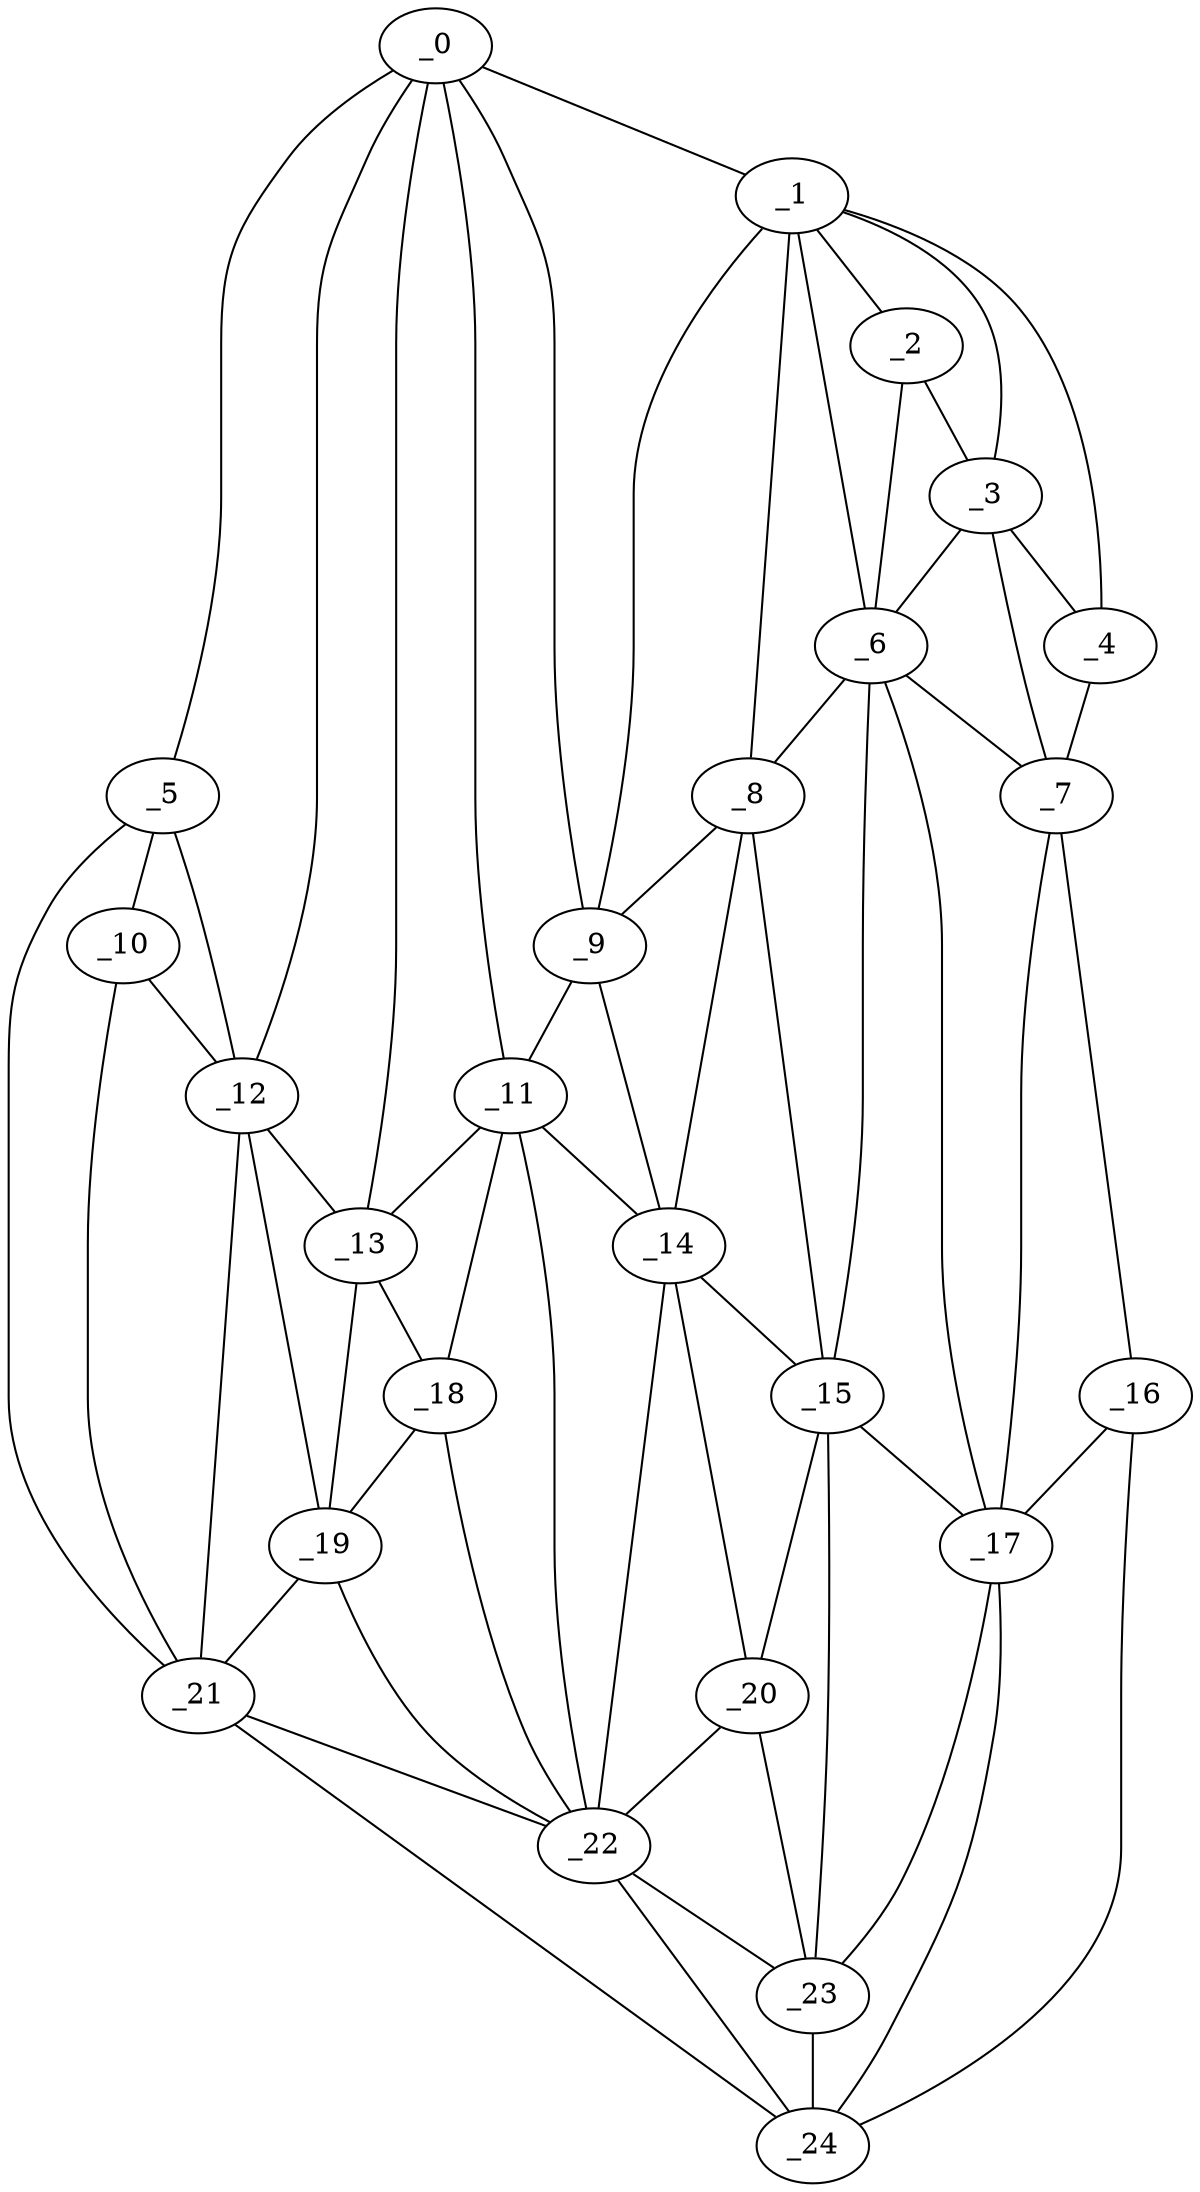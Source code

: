 graph "obj64__125.gxl" {
	_0	 [x=35,
		y=119];
	_1	 [x=37,
		y=35];
	_0 -- _1	 [valence=1];
	_5	 [x=63,
		y=124];
	_0 -- _5	 [valence=1];
	_9	 [x=71,
		y=66];
	_0 -- _9	 [valence=2];
	_11	 [x=76,
		y=82];
	_0 -- _11	 [valence=1];
	_12	 [x=76,
		y=101];
	_0 -- _12	 [valence=2];
	_13	 [x=77,
		y=93];
	_0 -- _13	 [valence=2];
	_2	 [x=41,
		y=31];
	_1 -- _2	 [valence=1];
	_3	 [x=44,
		y=26];
	_1 -- _3	 [valence=2];
	_4	 [x=47,
		y=7];
	_1 -- _4	 [valence=1];
	_6	 [x=64,
		y=39];
	_1 -- _6	 [valence=2];
	_8	 [x=71,
		y=51];
	_1 -- _8	 [valence=2];
	_1 -- _9	 [valence=2];
	_2 -- _3	 [valence=2];
	_2 -- _6	 [valence=2];
	_3 -- _4	 [valence=2];
	_3 -- _6	 [valence=1];
	_7	 [x=66,
		y=5];
	_3 -- _7	 [valence=2];
	_4 -- _7	 [valence=1];
	_10	 [x=75,
		y=116];
	_5 -- _10	 [valence=2];
	_5 -- _12	 [valence=2];
	_21	 [x=90,
		y=111];
	_5 -- _21	 [valence=1];
	_6 -- _7	 [valence=1];
	_6 -- _8	 [valence=2];
	_15	 [x=82,
		y=49];
	_6 -- _15	 [valence=2];
	_17	 [x=89,
		y=24];
	_6 -- _17	 [valence=1];
	_16	 [x=85,
		y=7];
	_7 -- _16	 [valence=1];
	_7 -- _17	 [valence=2];
	_8 -- _9	 [valence=1];
	_14	 [x=78,
		y=68];
	_8 -- _14	 [valence=2];
	_8 -- _15	 [valence=2];
	_9 -- _11	 [valence=2];
	_9 -- _14	 [valence=2];
	_10 -- _12	 [valence=1];
	_10 -- _21	 [valence=2];
	_11 -- _13	 [valence=2];
	_11 -- _14	 [valence=2];
	_18	 [x=89,
		y=84];
	_11 -- _18	 [valence=1];
	_22	 [x=91,
		y=75];
	_11 -- _22	 [valence=2];
	_12 -- _13	 [valence=1];
	_19	 [x=89,
		y=98];
	_12 -- _19	 [valence=2];
	_12 -- _21	 [valence=2];
	_13 -- _18	 [valence=2];
	_13 -- _19	 [valence=2];
	_14 -- _15	 [valence=2];
	_20	 [x=90,
		y=63];
	_14 -- _20	 [valence=2];
	_14 -- _22	 [valence=2];
	_15 -- _17	 [valence=2];
	_15 -- _20	 [valence=1];
	_23	 [x=92,
		y=43];
	_15 -- _23	 [valence=1];
	_16 -- _17	 [valence=2];
	_24	 [x=94,
		y=30];
	_16 -- _24	 [valence=1];
	_17 -- _23	 [valence=2];
	_17 -- _24	 [valence=1];
	_18 -- _19	 [valence=1];
	_18 -- _22	 [valence=2];
	_19 -- _21	 [valence=2];
	_19 -- _22	 [valence=2];
	_20 -- _22	 [valence=1];
	_20 -- _23	 [valence=2];
	_21 -- _22	 [valence=2];
	_21 -- _24	 [valence=1];
	_22 -- _23	 [valence=2];
	_22 -- _24	 [valence=1];
	_23 -- _24	 [valence=2];
}
